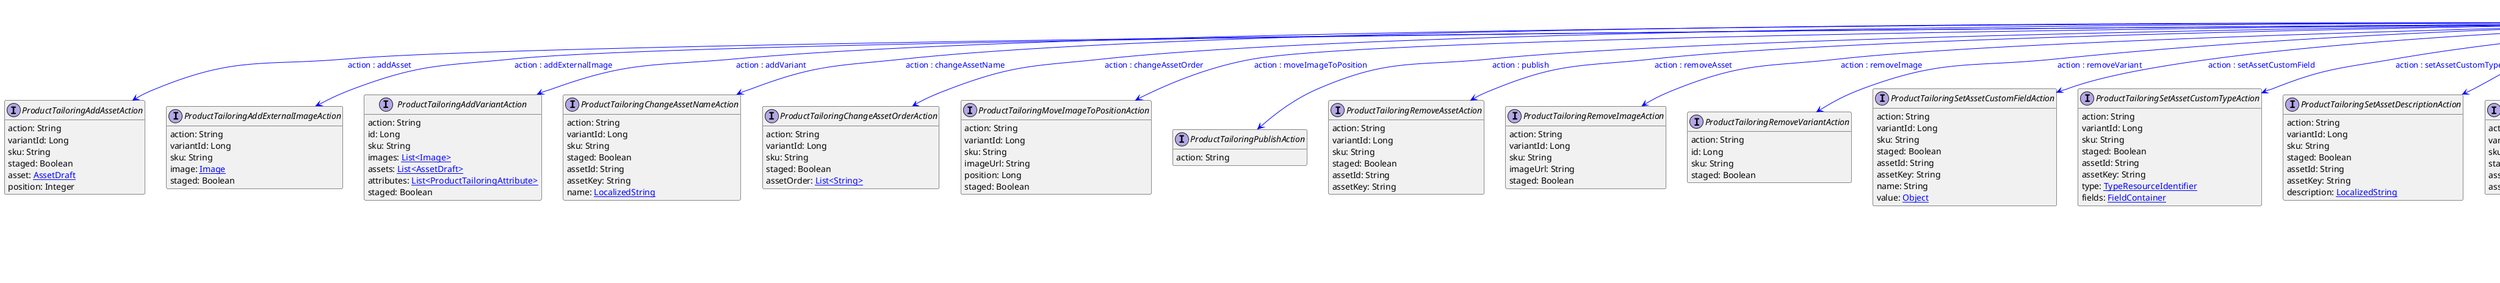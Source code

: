 @startuml

hide empty fields
hide empty methods
legend
|= |= line |
|<back:black>   </back>| inheritance |
|<back:green>   </back>| property reference |
|<back:blue>   </back>| discriminated class |
endlegend
interface ProductTailoringUpdateAction [[ProductTailoringUpdateAction.svg]]  {
    action: String
}


interface ProductTailoringAddAssetAction [[ProductTailoringAddAssetAction.svg]]  {
    action: String
    variantId: Long
    sku: String
    staged: Boolean
    asset: [[AssetDraft.svg AssetDraft]]
    position: Integer
}
interface ProductTailoringAddExternalImageAction [[ProductTailoringAddExternalImageAction.svg]]  {
    action: String
    variantId: Long
    sku: String
    image: [[Image.svg Image]]
    staged: Boolean
}
interface ProductTailoringAddVariantAction [[ProductTailoringAddVariantAction.svg]]  {
    action: String
    id: Long
    sku: String
    images: [[Image.svg List<Image>]]
    assets: [[AssetDraft.svg List<AssetDraft>]]
    attributes: [[ProductTailoringAttribute.svg List<ProductTailoringAttribute>]]
    staged: Boolean
}
interface ProductTailoringChangeAssetNameAction [[ProductTailoringChangeAssetNameAction.svg]]  {
    action: String
    variantId: Long
    sku: String
    staged: Boolean
    assetId: String
    assetKey: String
    name: [[LocalizedString.svg LocalizedString]]
}
interface ProductTailoringChangeAssetOrderAction [[ProductTailoringChangeAssetOrderAction.svg]]  {
    action: String
    variantId: Long
    sku: String
    staged: Boolean
    assetOrder: [[String.svg List<String>]]
}
interface ProductTailoringMoveImageToPositionAction [[ProductTailoringMoveImageToPositionAction.svg]]  {
    action: String
    variantId: Long
    sku: String
    imageUrl: String
    position: Long
    staged: Boolean
}
interface ProductTailoringPublishAction [[ProductTailoringPublishAction.svg]]  {
    action: String
}
interface ProductTailoringRemoveAssetAction [[ProductTailoringRemoveAssetAction.svg]]  {
    action: String
    variantId: Long
    sku: String
    staged: Boolean
    assetId: String
    assetKey: String
}
interface ProductTailoringRemoveImageAction [[ProductTailoringRemoveImageAction.svg]]  {
    action: String
    variantId: Long
    sku: String
    imageUrl: String
    staged: Boolean
}
interface ProductTailoringRemoveVariantAction [[ProductTailoringRemoveVariantAction.svg]]  {
    action: String
    id: Long
    sku: String
    staged: Boolean
}
interface ProductTailoringSetAssetCustomFieldAction [[ProductTailoringSetAssetCustomFieldAction.svg]]  {
    action: String
    variantId: Long
    sku: String
    staged: Boolean
    assetId: String
    assetKey: String
    name: String
    value: [[Object.svg Object]]
}
interface ProductTailoringSetAssetCustomTypeAction [[ProductTailoringSetAssetCustomTypeAction.svg]]  {
    action: String
    variantId: Long
    sku: String
    staged: Boolean
    assetId: String
    assetKey: String
    type: [[TypeResourceIdentifier.svg TypeResourceIdentifier]]
    fields: [[FieldContainer.svg FieldContainer]]
}
interface ProductTailoringSetAssetDescriptionAction [[ProductTailoringSetAssetDescriptionAction.svg]]  {
    action: String
    variantId: Long
    sku: String
    staged: Boolean
    assetId: String
    assetKey: String
    description: [[LocalizedString.svg LocalizedString]]
}
interface ProductTailoringSetAssetKeyAction [[ProductTailoringSetAssetKeyAction.svg]]  {
    action: String
    variantId: Long
    sku: String
    staged: Boolean
    assetId: String
    assetKey: String
}
interface ProductTailoringSetAssetSourcesAction [[ProductTailoringSetAssetSourcesAction.svg]]  {
    action: String
    variantId: Long
    sku: String
    staged: Boolean
    assetId: String
    assetKey: String
    sources: [[AssetSource.svg List<AssetSource>]]
}
interface ProductTailoringSetAssetTagsAction [[ProductTailoringSetAssetTagsAction.svg]]  {
    action: String
    variantId: Long
    sku: String
    staged: Boolean
    assetId: String
    assetKey: String
    tags: [[String.svg List<String>]]
}
interface ProductTailoringSetAttributeAction [[ProductTailoringSetAttributeAction.svg]]  {
    action: String
    variantId: Long
    sku: String
    name: String
    value: [[Object.svg Object]]
    staged: Boolean
}
interface ProductTailoringSetAttributeInAllVariantsAction [[ProductTailoringSetAttributeInAllVariantsAction.svg]]  {
    action: String
    name: String
    value: [[Object.svg Object]]
    staged: Boolean
}
interface ProductTailoringSetDescriptionAction [[ProductTailoringSetDescriptionAction.svg]]  {
    action: String
    description: [[LocalizedString.svg LocalizedString]]
    staged: Boolean
}
interface ProductTailoringSetExternalImagesAction [[ProductTailoringSetExternalImagesAction.svg]]  {
    action: String
    variantId: Long
    sku: String
    images: [[Image.svg List<Image>]]
    staged: Boolean
}
interface ProductTailoringSetImageLabelAction [[ProductTailoringSetImageLabelAction.svg]]  {
    action: String
    sku: String
    variantId: Long
    imageUrl: String
    label: String
    staged: Boolean
}
interface ProductTailoringSetMetaAttributesAction [[ProductTailoringSetMetaAttributesAction.svg]]  {
    action: String
    metaTitle: [[LocalizedString.svg LocalizedString]]
    metaDescription: [[LocalizedString.svg LocalizedString]]
    metaKeywords: [[LocalizedString.svg LocalizedString]]
    staged: Boolean
}
interface ProductTailoringSetMetaDescriptionAction [[ProductTailoringSetMetaDescriptionAction.svg]]  {
    action: String
    metaDescription: [[LocalizedString.svg LocalizedString]]
    staged: Boolean
}
interface ProductTailoringSetMetaKeywordsAction [[ProductTailoringSetMetaKeywordsAction.svg]]  {
    action: String
    metaKeywords: [[LocalizedString.svg LocalizedString]]
    staged: Boolean
}
interface ProductTailoringSetMetaTitleAction [[ProductTailoringSetMetaTitleAction.svg]]  {
    action: String
    metaTitle: [[LocalizedString.svg LocalizedString]]
    staged: Boolean
}
interface ProductTailoringSetNameAction [[ProductTailoringSetNameAction.svg]]  {
    action: String
    name: [[LocalizedString.svg LocalizedString]]
    staged: Boolean
}
interface ProductTailoringSetSlugAction [[ProductTailoringSetSlugAction.svg]]  {
    action: String
    slug: [[LocalizedString.svg LocalizedString]]
    staged: Boolean
}
interface ProductTailoringUnpublishAction [[ProductTailoringUnpublishAction.svg]]  {
    action: String
}
interface ProductTailoringUpdate [[ProductTailoringUpdate.svg]]  {
    version: Long
    actions: [[ProductTailoringUpdateAction.svg List<ProductTailoringUpdateAction>]]
}
ProductTailoringUpdateAction --> ProductTailoringAddAssetAction #blue;text:blue : "action : addAsset"
ProductTailoringUpdateAction --> ProductTailoringAddExternalImageAction #blue;text:blue : "action : addExternalImage"
ProductTailoringUpdateAction --> ProductTailoringAddVariantAction #blue;text:blue : "action : addVariant"
ProductTailoringUpdateAction --> ProductTailoringChangeAssetNameAction #blue;text:blue : "action : changeAssetName"
ProductTailoringUpdateAction --> ProductTailoringChangeAssetOrderAction #blue;text:blue : "action : changeAssetOrder"
ProductTailoringUpdateAction --> ProductTailoringMoveImageToPositionAction #blue;text:blue : "action : moveImageToPosition"
ProductTailoringUpdateAction --> ProductTailoringPublishAction #blue;text:blue : "action : publish"
ProductTailoringUpdateAction --> ProductTailoringRemoveAssetAction #blue;text:blue : "action : removeAsset"
ProductTailoringUpdateAction --> ProductTailoringRemoveImageAction #blue;text:blue : "action : removeImage"
ProductTailoringUpdateAction --> ProductTailoringRemoveVariantAction #blue;text:blue : "action : removeVariant"
ProductTailoringUpdateAction --> ProductTailoringSetAssetCustomFieldAction #blue;text:blue : "action : setAssetCustomField"
ProductTailoringUpdateAction --> ProductTailoringSetAssetCustomTypeAction #blue;text:blue : "action : setAssetCustomType"
ProductTailoringUpdateAction --> ProductTailoringSetAssetDescriptionAction #blue;text:blue : "action : setAssetDescription"
ProductTailoringUpdateAction --> ProductTailoringSetAssetKeyAction #blue;text:blue : "action : setAssetKey"
ProductTailoringUpdateAction --> ProductTailoringSetAssetSourcesAction #blue;text:blue : "action : setAssetSources"
ProductTailoringUpdateAction --> ProductTailoringSetAssetTagsAction #blue;text:blue : "action : setAssetTags"
ProductTailoringUpdateAction --> ProductTailoringSetAttributeAction #blue;text:blue : "action : setAttribute"
ProductTailoringUpdateAction --> ProductTailoringSetAttributeInAllVariantsAction #blue;text:blue : "action : setAttributeInAllVariants"
ProductTailoringUpdateAction --> ProductTailoringSetDescriptionAction #blue;text:blue : "action : setDescription"
ProductTailoringUpdateAction --> ProductTailoringSetExternalImagesAction #blue;text:blue : "action : setImages"
ProductTailoringUpdateAction --> ProductTailoringSetImageLabelAction #blue;text:blue : "action : setImageLabel"
ProductTailoringUpdateAction --> ProductTailoringSetMetaAttributesAction #blue;text:blue : "action : setMetaAttributes"
ProductTailoringUpdateAction --> ProductTailoringSetMetaDescriptionAction #blue;text:blue : "action : setMetaDescription"
ProductTailoringUpdateAction --> ProductTailoringSetMetaKeywordsAction #blue;text:blue : "action : setMetaKeywords"
ProductTailoringUpdateAction --> ProductTailoringSetMetaTitleAction #blue;text:blue : "action : setMetaTitle"
ProductTailoringUpdateAction --> ProductTailoringSetNameAction #blue;text:blue : "action : setName"
ProductTailoringUpdateAction --> ProductTailoringSetSlugAction #blue;text:blue : "action : setSlug"
ProductTailoringUpdateAction --> ProductTailoringUnpublishAction #blue;text:blue : "action : unpublish"
ProductTailoringUpdateAction --> ProductTailoringUpdate #green;text:green : "actions"
@enduml
